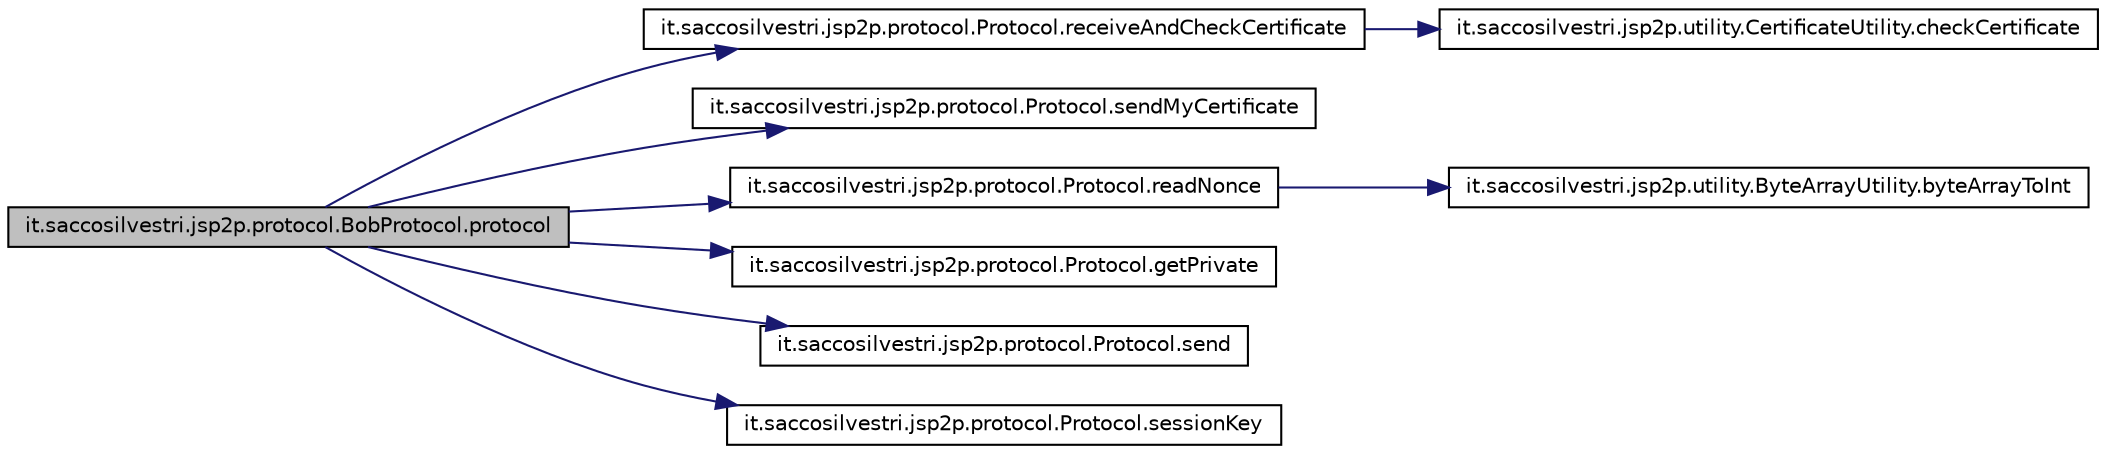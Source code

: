 digraph G
{
  edge [fontname="Helvetica",fontsize="10",labelfontname="Helvetica",labelfontsize="10"];
  node [fontname="Helvetica",fontsize="10",shape=record];
  rankdir="LR";
  Node1 [label="it.saccosilvestri.jsp2p.protocol.BobProtocol.protocol",height=0.2,width=0.4,color="black", fillcolor="grey75", style="filled" fontcolor="black"];
  Node1 -> Node2 [color="midnightblue",fontsize="10",style="solid"];
  Node2 [label="it.saccosilvestri.jsp2p.protocol.Protocol.receiveAndCheckCertificate",height=0.2,width=0.4,color="black", fillcolor="white", style="filled",URL="$classit_1_1saccosilvestri_1_1jsp2p_1_1protocol_1_1_protocol.html#a6628dda63e060c54636d853d6ddca302",tooltip="Riceve un certificato e ne controlla validita&#39; e scadenza."];
  Node2 -> Node3 [color="midnightblue",fontsize="10",style="solid"];
  Node3 [label="it.saccosilvestri.jsp2p.utility.CertificateUtility.checkCertificate",height=0.2,width=0.4,color="black", fillcolor="white", style="filled",URL="$classit_1_1saccosilvestri_1_1jsp2p_1_1utility_1_1_certificate_utility.html#aab387b79ca2c81278dd91c33fd4419cf",tooltip="Controlla validita&#39; e scandenza del certificato."];
  Node1 -> Node4 [color="midnightblue",fontsize="10",style="solid"];
  Node4 [label="it.saccosilvestri.jsp2p.protocol.Protocol.sendMyCertificate",height=0.2,width=0.4,color="black", fillcolor="white", style="filled",URL="$classit_1_1saccosilvestri_1_1jsp2p_1_1protocol_1_1_protocol.html#a6422be451c4fbb04daf3a9095b602983",tooltip="Invia il certificato del peer."];
  Node1 -> Node5 [color="midnightblue",fontsize="10",style="solid"];
  Node5 [label="it.saccosilvestri.jsp2p.protocol.Protocol.readNonce",height=0.2,width=0.4,color="black", fillcolor="white", style="filled",URL="$classit_1_1saccosilvestri_1_1jsp2p_1_1protocol_1_1_protocol.html#a29c231a6d7e79cf496e3f7f20cbdcbf3",tooltip="Legge un nonce."];
  Node5 -> Node6 [color="midnightblue",fontsize="10",style="solid"];
  Node6 [label="it.saccosilvestri.jsp2p.utility.ByteArrayUtility.byteArrayToInt",height=0.2,width=0.4,color="black", fillcolor="white", style="filled",URL="$classit_1_1saccosilvestri_1_1jsp2p_1_1utility_1_1_byte_array_utility.html#a595f511cfd7faf60b35a75c1900a9e2d",tooltip="Converte un array di byte nell&#39;intero corrispondente."];
  Node1 -> Node7 [color="midnightblue",fontsize="10",style="solid"];
  Node7 [label="it.saccosilvestri.jsp2p.protocol.Protocol.getPrivate",height=0.2,width=0.4,color="black", fillcolor="white", style="filled",URL="$classit_1_1saccosilvestri_1_1jsp2p_1_1protocol_1_1_protocol.html#ac851b36e727125969fce606dfc047f23"];
  Node1 -> Node8 [color="midnightblue",fontsize="10",style="solid"];
  Node8 [label="it.saccosilvestri.jsp2p.protocol.Protocol.send",height=0.2,width=0.4,color="black", fillcolor="white", style="filled",URL="$classit_1_1saccosilvestri_1_1jsp2p_1_1protocol_1_1_protocol.html#aa3b2ceec3724182847671516bdcff638",tooltip="Invia un array di byte."];
  Node1 -> Node9 [color="midnightblue",fontsize="10",style="solid"];
  Node9 [label="it.saccosilvestri.jsp2p.protocol.Protocol.sessionKey",height=0.2,width=0.4,color="black", fillcolor="white", style="filled",URL="$classit_1_1saccosilvestri_1_1jsp2p_1_1protocol_1_1_protocol.html#a3fe429bdbe79c9b734d578071727cdfb",tooltip="Genera la chiave di sessione &quot;mescolando&quot; nonceA e nonceB."];
}
